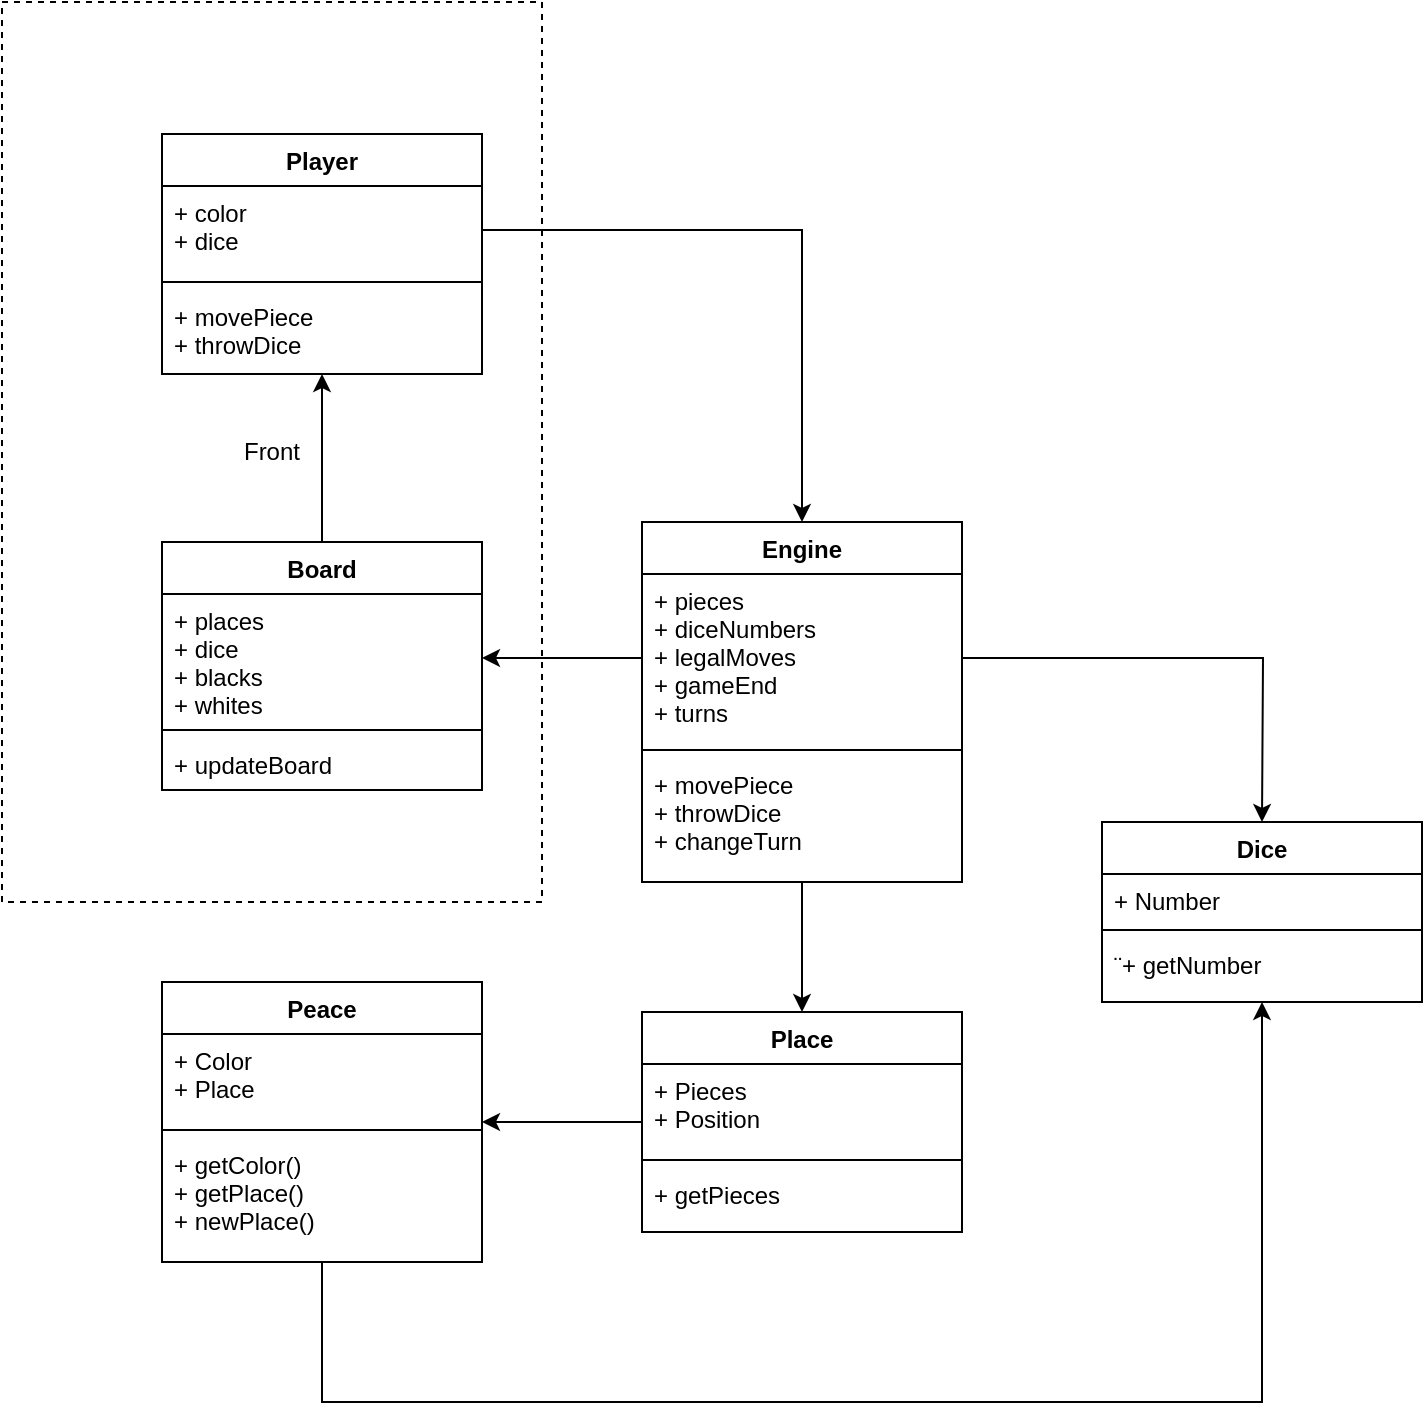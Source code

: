 <mxfile version="14.2.4" type="github">
  <diagram id="C5RBs43oDa-KdzZeNtuy" name="Page-1">
    <mxGraphModel dx="1422" dy="762" grid="1" gridSize="10" guides="1" tooltips="1" connect="1" arrows="1" fold="1" page="1" pageScale="1" pageWidth="827" pageHeight="1169" math="0" shadow="0">
      <root>
        <mxCell id="WIyWlLk6GJQsqaUBKTNV-0" />
        <mxCell id="WIyWlLk6GJQsqaUBKTNV-1" parent="WIyWlLk6GJQsqaUBKTNV-0" />
        <mxCell id="U-JcWELG2ZWVX-Gv3wOU-7" value="Front" style="rounded=0;whiteSpace=wrap;html=1;dashed=1;perimeterSpacing=0;fillColor=none;" vertex="1" parent="WIyWlLk6GJQsqaUBKTNV-1">
          <mxGeometry x="59" y="40" width="270" height="450" as="geometry" />
        </mxCell>
        <mxCell id="U-JcWELG2ZWVX-Gv3wOU-4" value="" style="edgeStyle=orthogonalEdgeStyle;rounded=0;orthogonalLoop=1;jettySize=auto;html=1;" edge="1" parent="WIyWlLk6GJQsqaUBKTNV-1" source="jiD-pBAxDLPVK3RZrVx2-0" target="U-JcWELG2ZWVX-Gv3wOU-0">
          <mxGeometry relative="1" as="geometry" />
        </mxCell>
        <mxCell id="jiD-pBAxDLPVK3RZrVx2-0" value="Board" style="swimlane;fontStyle=1;align=center;verticalAlign=top;childLayout=stackLayout;horizontal=1;startSize=26;horizontalStack=0;resizeParent=1;resizeParentMax=0;resizeLast=0;collapsible=1;marginBottom=0;" parent="WIyWlLk6GJQsqaUBKTNV-1" vertex="1">
          <mxGeometry x="139" y="310" width="160" height="124" as="geometry" />
        </mxCell>
        <mxCell id="jiD-pBAxDLPVK3RZrVx2-1" value="+ places&#xa;+ dice&#xa;+ blacks&#xa;+ whites" style="text;strokeColor=none;fillColor=none;align=left;verticalAlign=top;spacingLeft=4;spacingRight=4;overflow=hidden;rotatable=0;points=[[0,0.5],[1,0.5]];portConstraint=eastwest;" parent="jiD-pBAxDLPVK3RZrVx2-0" vertex="1">
          <mxGeometry y="26" width="160" height="64" as="geometry" />
        </mxCell>
        <mxCell id="jiD-pBAxDLPVK3RZrVx2-2" value="" style="line;strokeWidth=1;fillColor=none;align=left;verticalAlign=middle;spacingTop=-1;spacingLeft=3;spacingRight=3;rotatable=0;labelPosition=right;points=[];portConstraint=eastwest;" parent="jiD-pBAxDLPVK3RZrVx2-0" vertex="1">
          <mxGeometry y="90" width="160" height="8" as="geometry" />
        </mxCell>
        <mxCell id="jiD-pBAxDLPVK3RZrVx2-3" value="+ updateBoard" style="text;strokeColor=none;fillColor=none;align=left;verticalAlign=top;spacingLeft=4;spacingRight=4;overflow=hidden;rotatable=0;points=[[0,0.5],[1,0.5]];portConstraint=eastwest;" parent="jiD-pBAxDLPVK3RZrVx2-0" vertex="1">
          <mxGeometry y="98" width="160" height="26" as="geometry" />
        </mxCell>
        <mxCell id="jiD-pBAxDLPVK3RZrVx2-4" value="Engine" style="swimlane;fontStyle=1;align=center;verticalAlign=top;childLayout=stackLayout;horizontal=1;startSize=26;horizontalStack=0;resizeParent=1;resizeParentMax=0;resizeLast=0;collapsible=1;marginBottom=0;" parent="WIyWlLk6GJQsqaUBKTNV-1" vertex="1">
          <mxGeometry x="379" y="300" width="160" height="180" as="geometry" />
        </mxCell>
        <mxCell id="jiD-pBAxDLPVK3RZrVx2-5" value="+ pieces&#xa;+ diceNumbers&#xa;+ legalMoves&#xa;+ gameEnd&#xa;+ turns" style="text;strokeColor=none;fillColor=none;align=left;verticalAlign=top;spacingLeft=4;spacingRight=4;overflow=hidden;rotatable=0;points=[[0,0.5],[1,0.5]];portConstraint=eastwest;" parent="jiD-pBAxDLPVK3RZrVx2-4" vertex="1">
          <mxGeometry y="26" width="160" height="84" as="geometry" />
        </mxCell>
        <mxCell id="jiD-pBAxDLPVK3RZrVx2-6" value="" style="line;strokeWidth=1;fillColor=none;align=left;verticalAlign=middle;spacingTop=-1;spacingLeft=3;spacingRight=3;rotatable=0;labelPosition=right;points=[];portConstraint=eastwest;" parent="jiD-pBAxDLPVK3RZrVx2-4" vertex="1">
          <mxGeometry y="110" width="160" height="8" as="geometry" />
        </mxCell>
        <mxCell id="jiD-pBAxDLPVK3RZrVx2-7" value="+ movePiece&#xa;+ throwDice&#xa;+ changeTurn" style="text;strokeColor=none;fillColor=none;align=left;verticalAlign=top;spacingLeft=4;spacingRight=4;overflow=hidden;rotatable=0;points=[[0,0.5],[1,0.5]];portConstraint=eastwest;" parent="jiD-pBAxDLPVK3RZrVx2-4" vertex="1">
          <mxGeometry y="118" width="160" height="62" as="geometry" />
        </mxCell>
        <mxCell id="jiD-pBAxDLPVK3RZrVx2-9" value="" style="endArrow=classic;html=1;entryX=1;entryY=0.5;entryDx=0;entryDy=0;" parent="WIyWlLk6GJQsqaUBKTNV-1" source="jiD-pBAxDLPVK3RZrVx2-5" target="jiD-pBAxDLPVK3RZrVx2-1" edge="1">
          <mxGeometry width="50" height="50" relative="1" as="geometry">
            <mxPoint x="315" y="630" as="sourcePoint" />
            <mxPoint x="365" y="580" as="targetPoint" />
          </mxGeometry>
        </mxCell>
        <mxCell id="jiD-pBAxDLPVK3RZrVx2-19" value="" style="edgeStyle=orthogonalEdgeStyle;rounded=0;orthogonalLoop=1;jettySize=auto;html=1;" parent="WIyWlLk6GJQsqaUBKTNV-1" source="jiD-pBAxDLPVK3RZrVx2-10" edge="1">
          <mxGeometry relative="1" as="geometry">
            <Array as="points">
              <mxPoint x="219" y="740" />
              <mxPoint x="689" y="740" />
            </Array>
            <mxPoint x="689" y="540" as="targetPoint" />
          </mxGeometry>
        </mxCell>
        <mxCell id="jiD-pBAxDLPVK3RZrVx2-10" value="Peace" style="swimlane;fontStyle=1;align=center;verticalAlign=top;childLayout=stackLayout;horizontal=1;startSize=26;horizontalStack=0;resizeParent=1;resizeParentMax=0;resizeLast=0;collapsible=1;marginBottom=0;" parent="WIyWlLk6GJQsqaUBKTNV-1" vertex="1">
          <mxGeometry x="139" y="530" width="160" height="140" as="geometry" />
        </mxCell>
        <mxCell id="jiD-pBAxDLPVK3RZrVx2-11" value="+ Color&#xa;+ Place" style="text;strokeColor=none;fillColor=none;align=left;verticalAlign=top;spacingLeft=4;spacingRight=4;overflow=hidden;rotatable=0;points=[[0,0.5],[1,0.5]];portConstraint=eastwest;" parent="jiD-pBAxDLPVK3RZrVx2-10" vertex="1">
          <mxGeometry y="26" width="160" height="44" as="geometry" />
        </mxCell>
        <mxCell id="jiD-pBAxDLPVK3RZrVx2-12" value="" style="line;strokeWidth=1;fillColor=none;align=left;verticalAlign=middle;spacingTop=-1;spacingLeft=3;spacingRight=3;rotatable=0;labelPosition=right;points=[];portConstraint=eastwest;" parent="jiD-pBAxDLPVK3RZrVx2-10" vertex="1">
          <mxGeometry y="70" width="160" height="8" as="geometry" />
        </mxCell>
        <mxCell id="jiD-pBAxDLPVK3RZrVx2-13" value="+ getColor()&#xa;+ getPlace()&#xa;+ newPlace()" style="text;strokeColor=none;fillColor=none;align=left;verticalAlign=top;spacingLeft=4;spacingRight=4;overflow=hidden;rotatable=0;points=[[0,0.5],[1,0.5]];portConstraint=eastwest;" parent="jiD-pBAxDLPVK3RZrVx2-10" vertex="1">
          <mxGeometry y="78" width="160" height="62" as="geometry" />
        </mxCell>
        <mxCell id="jiD-pBAxDLPVK3RZrVx2-15" value="Dice" style="swimlane;fontStyle=1;align=center;verticalAlign=top;childLayout=stackLayout;horizontal=1;startSize=26;horizontalStack=0;resizeParent=1;resizeParentMax=0;resizeLast=0;collapsible=1;marginBottom=0;" parent="WIyWlLk6GJQsqaUBKTNV-1" vertex="1">
          <mxGeometry x="609" y="450" width="160" height="90" as="geometry" />
        </mxCell>
        <mxCell id="jiD-pBAxDLPVK3RZrVx2-16" value="+ Number" style="text;strokeColor=none;fillColor=none;align=left;verticalAlign=top;spacingLeft=4;spacingRight=4;overflow=hidden;rotatable=0;points=[[0,0.5],[1,0.5]];portConstraint=eastwest;" parent="jiD-pBAxDLPVK3RZrVx2-15" vertex="1">
          <mxGeometry y="26" width="160" height="24" as="geometry" />
        </mxCell>
        <mxCell id="jiD-pBAxDLPVK3RZrVx2-17" value="" style="line;strokeWidth=1;fillColor=none;align=left;verticalAlign=middle;spacingTop=-1;spacingLeft=3;spacingRight=3;rotatable=0;labelPosition=right;points=[];portConstraint=eastwest;" parent="jiD-pBAxDLPVK3RZrVx2-15" vertex="1">
          <mxGeometry y="50" width="160" height="8" as="geometry" />
        </mxCell>
        <mxCell id="jiD-pBAxDLPVK3RZrVx2-18" value="¨+ getNumber" style="text;strokeColor=none;fillColor=none;align=left;verticalAlign=top;spacingLeft=4;spacingRight=4;overflow=hidden;rotatable=0;points=[[0,0.5],[1,0.5]];portConstraint=eastwest;" parent="jiD-pBAxDLPVK3RZrVx2-15" vertex="1">
          <mxGeometry y="58" width="160" height="32" as="geometry" />
        </mxCell>
        <mxCell id="jiD-pBAxDLPVK3RZrVx2-45" style="edgeStyle=orthogonalEdgeStyle;rounded=0;orthogonalLoop=1;jettySize=auto;html=1;" parent="WIyWlLk6GJQsqaUBKTNV-1" source="jiD-pBAxDLPVK3RZrVx2-26" target="jiD-pBAxDLPVK3RZrVx2-10" edge="1">
          <mxGeometry relative="1" as="geometry" />
        </mxCell>
        <mxCell id="jiD-pBAxDLPVK3RZrVx2-26" value="Place" style="swimlane;fontStyle=1;align=center;verticalAlign=top;childLayout=stackLayout;horizontal=1;startSize=26;horizontalStack=0;resizeParent=1;resizeParentMax=0;resizeLast=0;collapsible=1;marginBottom=0;" parent="WIyWlLk6GJQsqaUBKTNV-1" vertex="1">
          <mxGeometry x="379" y="545" width="160" height="110" as="geometry" />
        </mxCell>
        <mxCell id="jiD-pBAxDLPVK3RZrVx2-27" value="+ Pieces&#xa;+ Position" style="text;strokeColor=none;fillColor=none;align=left;verticalAlign=top;spacingLeft=4;spacingRight=4;overflow=hidden;rotatable=0;points=[[0,0.5],[1,0.5]];portConstraint=eastwest;" parent="jiD-pBAxDLPVK3RZrVx2-26" vertex="1">
          <mxGeometry y="26" width="160" height="44" as="geometry" />
        </mxCell>
        <mxCell id="jiD-pBAxDLPVK3RZrVx2-28" value="" style="line;strokeWidth=1;fillColor=none;align=left;verticalAlign=middle;spacingTop=-1;spacingLeft=3;spacingRight=3;rotatable=0;labelPosition=right;points=[];portConstraint=eastwest;" parent="jiD-pBAxDLPVK3RZrVx2-26" vertex="1">
          <mxGeometry y="70" width="160" height="8" as="geometry" />
        </mxCell>
        <mxCell id="jiD-pBAxDLPVK3RZrVx2-29" value="+ getPieces" style="text;strokeColor=none;fillColor=none;align=left;verticalAlign=top;spacingLeft=4;spacingRight=4;overflow=hidden;rotatable=0;points=[[0,0.5],[1,0.5]];portConstraint=eastwest;" parent="jiD-pBAxDLPVK3RZrVx2-26" vertex="1">
          <mxGeometry y="78" width="160" height="32" as="geometry" />
        </mxCell>
        <mxCell id="jiD-pBAxDLPVK3RZrVx2-39" value="" style="endArrow=classic;html=1;entryX=0.5;entryY=0;entryDx=0;entryDy=0;" parent="WIyWlLk6GJQsqaUBKTNV-1" source="jiD-pBAxDLPVK3RZrVx2-7" target="jiD-pBAxDLPVK3RZrVx2-26" edge="1">
          <mxGeometry width="50" height="50" relative="1" as="geometry">
            <mxPoint x="379" y="630" as="sourcePoint" />
            <mxPoint x="429" y="580" as="targetPoint" />
          </mxGeometry>
        </mxCell>
        <mxCell id="jiD-pBAxDLPVK3RZrVx2-44" style="edgeStyle=orthogonalEdgeStyle;rounded=0;orthogonalLoop=1;jettySize=auto;html=1;entryX=0.5;entryY=0;entryDx=0;entryDy=0;" parent="WIyWlLk6GJQsqaUBKTNV-1" source="jiD-pBAxDLPVK3RZrVx2-5" edge="1">
          <mxGeometry relative="1" as="geometry">
            <mxPoint x="689" y="450" as="targetPoint" />
          </mxGeometry>
        </mxCell>
        <mxCell id="U-JcWELG2ZWVX-Gv3wOU-0" value="Player" style="swimlane;fontStyle=1;align=center;verticalAlign=top;childLayout=stackLayout;horizontal=1;startSize=26;horizontalStack=0;resizeParent=1;resizeParentMax=0;resizeLast=0;collapsible=1;marginBottom=0;" vertex="1" parent="WIyWlLk6GJQsqaUBKTNV-1">
          <mxGeometry x="139" y="106" width="160" height="120" as="geometry" />
        </mxCell>
        <mxCell id="U-JcWELG2ZWVX-Gv3wOU-1" value="+ color&#xa;+ dice" style="text;strokeColor=none;fillColor=none;align=left;verticalAlign=top;spacingLeft=4;spacingRight=4;overflow=hidden;rotatable=0;points=[[0,0.5],[1,0.5]];portConstraint=eastwest;" vertex="1" parent="U-JcWELG2ZWVX-Gv3wOU-0">
          <mxGeometry y="26" width="160" height="44" as="geometry" />
        </mxCell>
        <mxCell id="U-JcWELG2ZWVX-Gv3wOU-2" value="" style="line;strokeWidth=1;fillColor=none;align=left;verticalAlign=middle;spacingTop=-1;spacingLeft=3;spacingRight=3;rotatable=0;labelPosition=right;points=[];portConstraint=eastwest;" vertex="1" parent="U-JcWELG2ZWVX-Gv3wOU-0">
          <mxGeometry y="70" width="160" height="8" as="geometry" />
        </mxCell>
        <mxCell id="U-JcWELG2ZWVX-Gv3wOU-3" value="+ movePiece&#xa;+ throwDice" style="text;strokeColor=none;fillColor=none;align=left;verticalAlign=top;spacingLeft=4;spacingRight=4;overflow=hidden;rotatable=0;points=[[0,0.5],[1,0.5]];portConstraint=eastwest;" vertex="1" parent="U-JcWELG2ZWVX-Gv3wOU-0">
          <mxGeometry y="78" width="160" height="42" as="geometry" />
        </mxCell>
        <mxCell id="U-JcWELG2ZWVX-Gv3wOU-5" style="edgeStyle=orthogonalEdgeStyle;rounded=0;orthogonalLoop=1;jettySize=auto;html=1;" edge="1" parent="WIyWlLk6GJQsqaUBKTNV-1" source="U-JcWELG2ZWVX-Gv3wOU-1" target="jiD-pBAxDLPVK3RZrVx2-4">
          <mxGeometry relative="1" as="geometry" />
        </mxCell>
      </root>
    </mxGraphModel>
  </diagram>
</mxfile>
